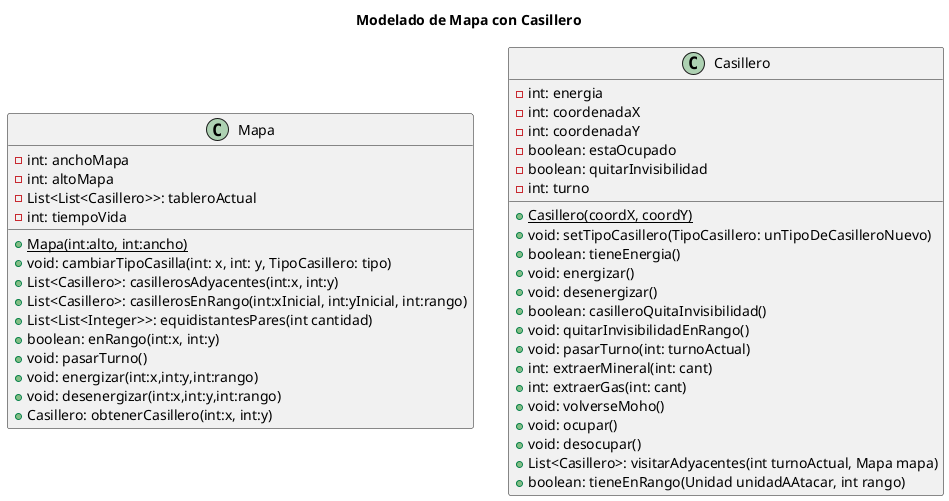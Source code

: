 @startuml
title Modelado de Mapa con Casillero

class Mapa {
    -int: anchoMapa
    -int: altoMapa
    -List<List<Casillero>>: tableroActual
    -int: tiempoVida

    +<u>Mapa(int:alto, int:ancho)
    +void: cambiarTipoCasilla(int: x, int: y, TipoCasillero: tipo)
    +List<Casillero>: casillerosAdyacentes(int:x, int:y)
    +List<Casillero>: casillerosEnRango(int:xInicial, int:yInicial, int:rango)
    +List<List<Integer>>: equidistantesPares(int cantidad)
    +boolean: enRango(int:x, int:y)
    +void: pasarTurno()
    +void: energizar(int:x,int:y,int:rango)
    +void: desenergizar(int:x,int:y,int:rango)
    +Casillero: obtenerCasillero(int:x, int:y)
}


class Casillero {
 - int: energia
 - int: coordenadaX
 - int: coordenadaY
 - boolean: estaOcupado
 - boolean: quitarInvisibilidad
 - int: turno

 + <u>Casillero(coordX, coordY)
 + void: setTipoCasillero(TipoCasillero: unTipoDeCasilleroNuevo)
 + boolean: tieneEnergia()
 + void: energizar()
 + void: desenergizar()
 + boolean: casilleroQuitaInvisibilidad()
 + void: quitarInvisibilidadEnRango()
 + void: pasarTurno(int: turnoActual)
 + int: extraerMineral(int: cant)
 + int: extraerGas(int: cant)
 + void: volverseMoho()
 + void: ocupar()
 + void: desocupar()
 + List<Casillero>: visitarAdyacentes(int turnoActual, Mapa mapa)
 + boolean: tieneEnRango(Unidad unidadAAtacar, int rango)
}



@enduml